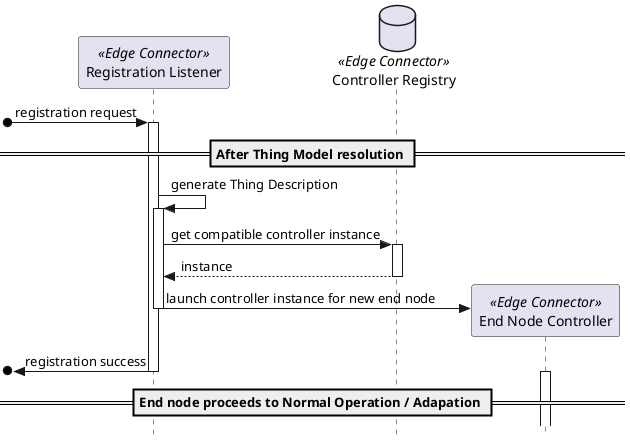 @startuml
skinparam style strictuml

participant "Registration Listener" as listener <<Edge Connector>>
database "Controller Registry" as registry <<Edge Connector>>
participant "End Node Controller" as controller <<Edge Connector>>

[o-> listener: registration request
activate listener

== After Thing Model resolution ==

listener -> listener: generate Thing Description
activate listener

listener -> registry: get compatible controller instance
activate registry
return instance

create controller
listener -> controller: launch controller instance for new end node

deactivate listener
[o<- listener: registration success
deactivate listener
activate controller

== End node proceeds to Normal Operation / Adapation ==

@enduml
